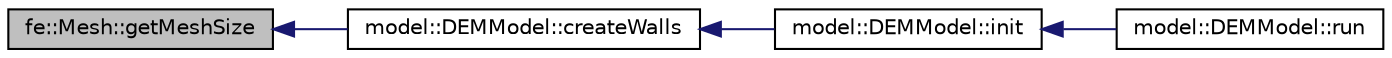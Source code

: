 digraph "fe::Mesh::getMeshSize"
{
  edge [fontname="Helvetica",fontsize="10",labelfontname="Helvetica",labelfontsize="10"];
  node [fontname="Helvetica",fontsize="10",shape=record];
  rankdir="LR";
  Node72 [label="fe::Mesh::getMeshSize",height=0.2,width=0.4,color="black", fillcolor="grey75", style="filled", fontcolor="black"];
  Node72 -> Node73 [dir="back",color="midnightblue",fontsize="10",style="solid",fontname="Helvetica"];
  Node73 [label="model::DEMModel::createWalls",height=0.2,width=0.4,color="black", fillcolor="white", style="filled",URL="$classmodel_1_1DEMModel.html#a50dfdbd6223f0fa628129138a5855759",tooltip="Creates walls. "];
  Node73 -> Node74 [dir="back",color="midnightblue",fontsize="10",style="solid",fontname="Helvetica"];
  Node74 [label="model::DEMModel::init",height=0.2,width=0.4,color="black", fillcolor="white", style="filled",URL="$classmodel_1_1DEMModel.html#a934129b5f683dc4ce250b8c9a6fc9228",tooltip="Initialize remaining data members. "];
  Node74 -> Node75 [dir="back",color="midnightblue",fontsize="10",style="solid",fontname="Helvetica"];
  Node75 [label="model::DEMModel::run",height=0.2,width=0.4,color="black", fillcolor="white", style="filled",URL="$classmodel_1_1DEMModel.html#ae8eba7a12449983fa10d07e3b7374512",tooltip="Main driver to simulate. "];
}
